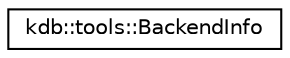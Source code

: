 digraph "Graphical Class Hierarchy"
{
  edge [fontname="Helvetica",fontsize="10",labelfontname="Helvetica",labelfontsize="10"];
  node [fontname="Helvetica",fontsize="10",shape=record];
  rankdir="LR";
  Node1 [label="kdb::tools::BackendInfo",height=0.2,width=0.4,color="black", fillcolor="white", style="filled",URL="$structkdb_1_1tools_1_1BackendInfo.html",tooltip="Info about a backend. "];
}

